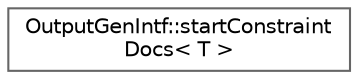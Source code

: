 digraph "Graphical Class Hierarchy"
{
 // INTERACTIVE_SVG=YES
 // LATEX_PDF_SIZE
  bgcolor="transparent";
  edge [fontname=Helvetica,fontsize=10,labelfontname=Helvetica,labelfontsize=10];
  node [fontname=Helvetica,fontsize=10,shape=box,height=0.2,width=0.4];
  rankdir="LR";
  Node0 [label="OutputGenIntf::startConstraint\lDocs\< T \>",height=0.2,width=0.4,color="grey40", fillcolor="white", style="filled",URL="$d1/d15/struct_output_gen_intf_1_1start_constraint_docs.html",tooltip=" "];
}
